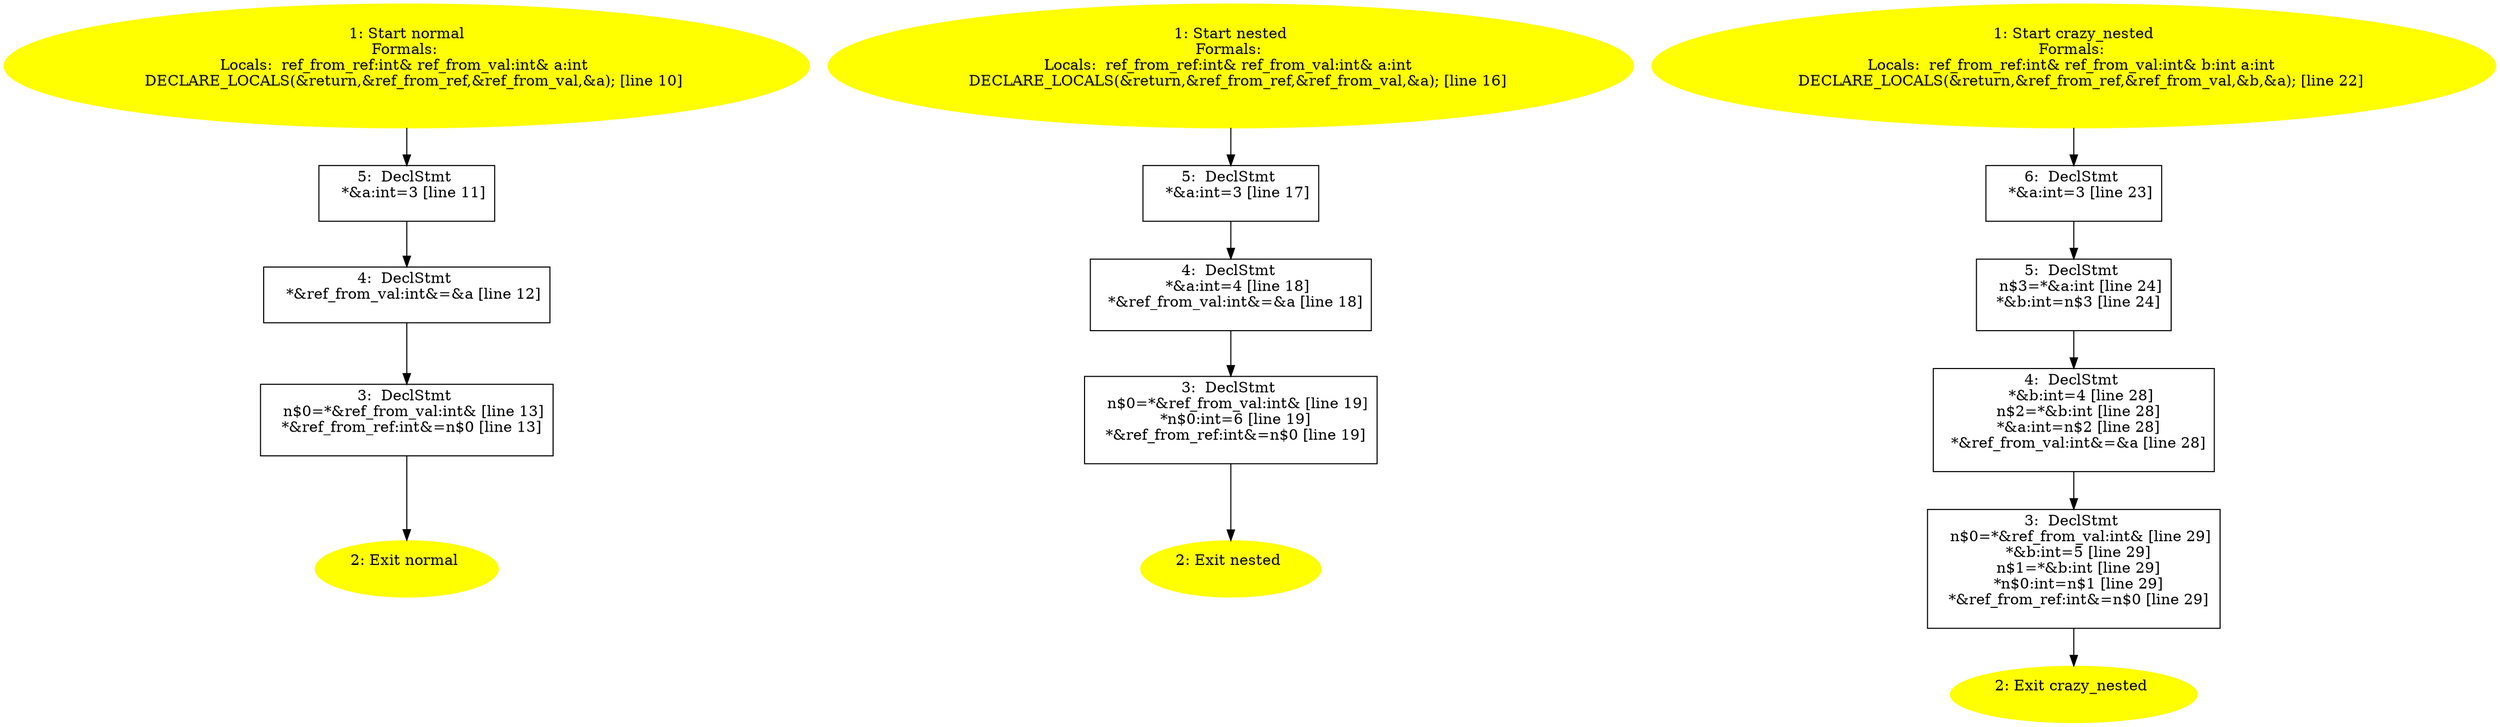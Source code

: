/* @generated */
digraph iCFG {
"normal{d41d8cd98f00b204e9800998ecf8427e_Z6normalv}.27770b5cdb0944c31e210c781f6d966a_1" [label="1: Start normal\nFormals: \nLocals:  ref_from_ref:int& ref_from_val:int& a:int \n   DECLARE_LOCALS(&return,&ref_from_ref,&ref_from_val,&a); [line 10]\n " color=yellow style=filled]
	

	 "normal{d41d8cd98f00b204e9800998ecf8427e_Z6normalv}.27770b5cdb0944c31e210c781f6d966a_1" -> "normal{d41d8cd98f00b204e9800998ecf8427e_Z6normalv}.27770b5cdb0944c31e210c781f6d966a_5" ;
"normal{d41d8cd98f00b204e9800998ecf8427e_Z6normalv}.27770b5cdb0944c31e210c781f6d966a_2" [label="2: Exit normal \n  " color=yellow style=filled]
	

"normal{d41d8cd98f00b204e9800998ecf8427e_Z6normalv}.27770b5cdb0944c31e210c781f6d966a_3" [label="3:  DeclStmt \n   n$0=*&ref_from_val:int& [line 13]\n  *&ref_from_ref:int&=n$0 [line 13]\n " shape="box"]
	

	 "normal{d41d8cd98f00b204e9800998ecf8427e_Z6normalv}.27770b5cdb0944c31e210c781f6d966a_3" -> "normal{d41d8cd98f00b204e9800998ecf8427e_Z6normalv}.27770b5cdb0944c31e210c781f6d966a_2" ;
"normal{d41d8cd98f00b204e9800998ecf8427e_Z6normalv}.27770b5cdb0944c31e210c781f6d966a_4" [label="4:  DeclStmt \n   *&ref_from_val:int&=&a [line 12]\n " shape="box"]
	

	 "normal{d41d8cd98f00b204e9800998ecf8427e_Z6normalv}.27770b5cdb0944c31e210c781f6d966a_4" -> "normal{d41d8cd98f00b204e9800998ecf8427e_Z6normalv}.27770b5cdb0944c31e210c781f6d966a_3" ;
"normal{d41d8cd98f00b204e9800998ecf8427e_Z6normalv}.27770b5cdb0944c31e210c781f6d966a_5" [label="5:  DeclStmt \n   *&a:int=3 [line 11]\n " shape="box"]
	

	 "normal{d41d8cd98f00b204e9800998ecf8427e_Z6normalv}.27770b5cdb0944c31e210c781f6d966a_5" -> "normal{d41d8cd98f00b204e9800998ecf8427e_Z6normalv}.27770b5cdb0944c31e210c781f6d966a_4" ;
"nested{d41d8cd98f00b204e9800998ecf8427e_Z6nestedv}.59d18215121661ae2707e8993c9e1433_1" [label="1: Start nested\nFormals: \nLocals:  ref_from_ref:int& ref_from_val:int& a:int \n   DECLARE_LOCALS(&return,&ref_from_ref,&ref_from_val,&a); [line 16]\n " color=yellow style=filled]
	

	 "nested{d41d8cd98f00b204e9800998ecf8427e_Z6nestedv}.59d18215121661ae2707e8993c9e1433_1" -> "nested{d41d8cd98f00b204e9800998ecf8427e_Z6nestedv}.59d18215121661ae2707e8993c9e1433_5" ;
"nested{d41d8cd98f00b204e9800998ecf8427e_Z6nestedv}.59d18215121661ae2707e8993c9e1433_2" [label="2: Exit nested \n  " color=yellow style=filled]
	

"nested{d41d8cd98f00b204e9800998ecf8427e_Z6nestedv}.59d18215121661ae2707e8993c9e1433_3" [label="3:  DeclStmt \n   n$0=*&ref_from_val:int& [line 19]\n  *n$0:int=6 [line 19]\n  *&ref_from_ref:int&=n$0 [line 19]\n " shape="box"]
	

	 "nested{d41d8cd98f00b204e9800998ecf8427e_Z6nestedv}.59d18215121661ae2707e8993c9e1433_3" -> "nested{d41d8cd98f00b204e9800998ecf8427e_Z6nestedv}.59d18215121661ae2707e8993c9e1433_2" ;
"nested{d41d8cd98f00b204e9800998ecf8427e_Z6nestedv}.59d18215121661ae2707e8993c9e1433_4" [label="4:  DeclStmt \n   *&a:int=4 [line 18]\n  *&ref_from_val:int&=&a [line 18]\n " shape="box"]
	

	 "nested{d41d8cd98f00b204e9800998ecf8427e_Z6nestedv}.59d18215121661ae2707e8993c9e1433_4" -> "nested{d41d8cd98f00b204e9800998ecf8427e_Z6nestedv}.59d18215121661ae2707e8993c9e1433_3" ;
"nested{d41d8cd98f00b204e9800998ecf8427e_Z6nestedv}.59d18215121661ae2707e8993c9e1433_5" [label="5:  DeclStmt \n   *&a:int=3 [line 17]\n " shape="box"]
	

	 "nested{d41d8cd98f00b204e9800998ecf8427e_Z6nestedv}.59d18215121661ae2707e8993c9e1433_5" -> "nested{d41d8cd98f00b204e9800998ecf8427e_Z6nestedv}.59d18215121661ae2707e8993c9e1433_4" ;
"crazy_nested{d41d8cd98f00b204e9800998ecf8427e_Z12crazy_nestedv}.34e5d17f31c7b7458122d9487519fa7a_1" [label="1: Start crazy_nested\nFormals: \nLocals:  ref_from_ref:int& ref_from_val:int& b:int a:int \n   DECLARE_LOCALS(&return,&ref_from_ref,&ref_from_val,&b,&a); [line 22]\n " color=yellow style=filled]
	

	 "crazy_nested{d41d8cd98f00b204e9800998ecf8427e_Z12crazy_nestedv}.34e5d17f31c7b7458122d9487519fa7a_1" -> "crazy_nested{d41d8cd98f00b204e9800998ecf8427e_Z12crazy_nestedv}.34e5d17f31c7b7458122d9487519fa7a_6" ;
"crazy_nested{d41d8cd98f00b204e9800998ecf8427e_Z12crazy_nestedv}.34e5d17f31c7b7458122d9487519fa7a_2" [label="2: Exit crazy_nested \n  " color=yellow style=filled]
	

"crazy_nested{d41d8cd98f00b204e9800998ecf8427e_Z12crazy_nestedv}.34e5d17f31c7b7458122d9487519fa7a_3" [label="3:  DeclStmt \n   n$0=*&ref_from_val:int& [line 29]\n  *&b:int=5 [line 29]\n  n$1=*&b:int [line 29]\n  *n$0:int=n$1 [line 29]\n  *&ref_from_ref:int&=n$0 [line 29]\n " shape="box"]
	

	 "crazy_nested{d41d8cd98f00b204e9800998ecf8427e_Z12crazy_nestedv}.34e5d17f31c7b7458122d9487519fa7a_3" -> "crazy_nested{d41d8cd98f00b204e9800998ecf8427e_Z12crazy_nestedv}.34e5d17f31c7b7458122d9487519fa7a_2" ;
"crazy_nested{d41d8cd98f00b204e9800998ecf8427e_Z12crazy_nestedv}.34e5d17f31c7b7458122d9487519fa7a_4" [label="4:  DeclStmt \n   *&b:int=4 [line 28]\n  n$2=*&b:int [line 28]\n  *&a:int=n$2 [line 28]\n  *&ref_from_val:int&=&a [line 28]\n " shape="box"]
	

	 "crazy_nested{d41d8cd98f00b204e9800998ecf8427e_Z12crazy_nestedv}.34e5d17f31c7b7458122d9487519fa7a_4" -> "crazy_nested{d41d8cd98f00b204e9800998ecf8427e_Z12crazy_nestedv}.34e5d17f31c7b7458122d9487519fa7a_3" ;
"crazy_nested{d41d8cd98f00b204e9800998ecf8427e_Z12crazy_nestedv}.34e5d17f31c7b7458122d9487519fa7a_5" [label="5:  DeclStmt \n   n$3=*&a:int [line 24]\n  *&b:int=n$3 [line 24]\n " shape="box"]
	

	 "crazy_nested{d41d8cd98f00b204e9800998ecf8427e_Z12crazy_nestedv}.34e5d17f31c7b7458122d9487519fa7a_5" -> "crazy_nested{d41d8cd98f00b204e9800998ecf8427e_Z12crazy_nestedv}.34e5d17f31c7b7458122d9487519fa7a_4" ;
"crazy_nested{d41d8cd98f00b204e9800998ecf8427e_Z12crazy_nestedv}.34e5d17f31c7b7458122d9487519fa7a_6" [label="6:  DeclStmt \n   *&a:int=3 [line 23]\n " shape="box"]
	

	 "crazy_nested{d41d8cd98f00b204e9800998ecf8427e_Z12crazy_nestedv}.34e5d17f31c7b7458122d9487519fa7a_6" -> "crazy_nested{d41d8cd98f00b204e9800998ecf8427e_Z12crazy_nestedv}.34e5d17f31c7b7458122d9487519fa7a_5" ;
}
